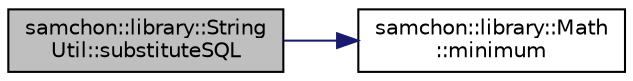 digraph "samchon::library::StringUtil::substituteSQL"
{
  edge [fontname="Helvetica",fontsize="10",labelfontname="Helvetica",labelfontsize="10"];
  node [fontname="Helvetica",fontsize="10",shape=record];
  rankdir="LR";
  Node1 [label="samchon::library::String\lUtil::substituteSQL",height=0.2,width=0.4,color="black", fillcolor="grey75", style="filled", fontcolor="black"];
  Node1 -> Node2 [color="midnightblue",fontsize="10",style="solid",fontname="Helvetica"];
  Node2 [label="samchon::library::Math\l::minimum",height=0.2,width=0.4,color="black", fillcolor="white", style="filled",URL="$de/d8f/classsamchon_1_1library_1_1Math.html#a5a82a38589e6e2b991cbf6fc8de8cde9",tooltip="Calculate minimum value with its index. "];
}
